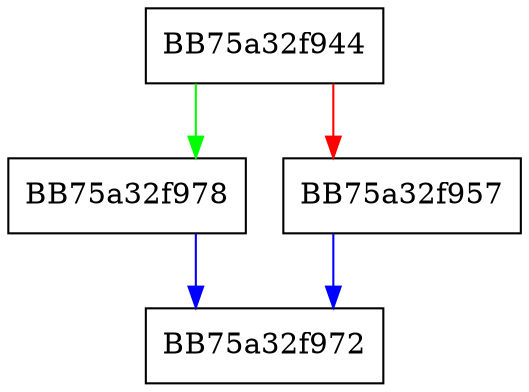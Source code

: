 digraph get_address_from_meta_id {
  node [shape="box"];
  graph [splines=ortho];
  BB75a32f944 -> BB75a32f978 [color="green"];
  BB75a32f944 -> BB75a32f957 [color="red"];
  BB75a32f957 -> BB75a32f972 [color="blue"];
  BB75a32f978 -> BB75a32f972 [color="blue"];
}